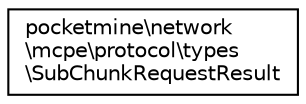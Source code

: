 digraph "Graphical Class Hierarchy"
{
 // INTERACTIVE_SVG=YES
 // LATEX_PDF_SIZE
  edge [fontname="Helvetica",fontsize="10",labelfontname="Helvetica",labelfontsize="10"];
  node [fontname="Helvetica",fontsize="10",shape=record];
  rankdir="LR";
  Node0 [label="pocketmine\\network\l\\mcpe\\protocol\\types\l\\SubChunkRequestResult",height=0.2,width=0.4,color="black", fillcolor="white", style="filled",URL="$d9/dac/classpocketmine_1_1network_1_1mcpe_1_1protocol_1_1types_1_1_sub_chunk_request_result.html",tooltip=" "];
}
